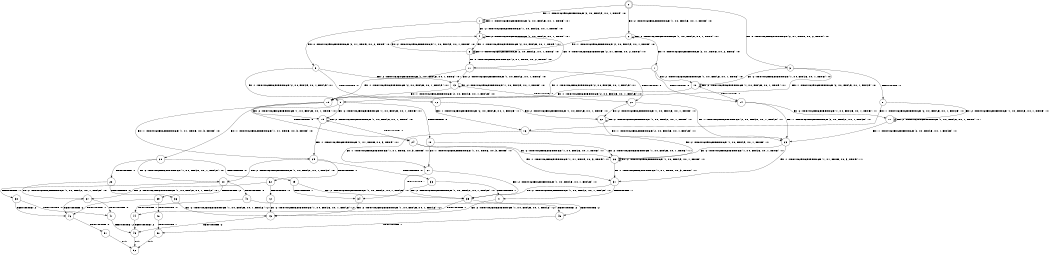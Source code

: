 digraph BCG {
size = "7, 10.5";
center = TRUE;
node [shape = circle];
0 [peripheries = 2];
0 -> 1 [label = "EX !1 !ATOMIC_EXCH_BRANCH (2, +0, FALSE, +0, 1, TRUE) !:0:"];
0 -> 2 [label = "EX !2 !ATOMIC_EXCH_BRANCH (1, +0, FALSE, +0, 1, TRUE) !:0:"];
0 -> 3 [label = "EX !0 !ATOMIC_EXCH_BRANCH (2, +1, TRUE, +0, 2, TRUE) !:0:"];
1 -> 4 [label = "EX !2 !ATOMIC_EXCH_BRANCH (1, +0, FALSE, +0, 1, TRUE) !:0:"];
1 -> 5 [label = "EX !0 !ATOMIC_EXCH_BRANCH (2, +1, TRUE, +0, 2, TRUE) !:0:"];
1 -> 1 [label = "EX !1 !ATOMIC_EXCH_BRANCH (2, +0, FALSE, +0, 1, TRUE) !:0:"];
2 -> 6 [label = "EX !1 !ATOMIC_EXCH_BRANCH (2, +0, FALSE, +0, 1, TRUE) !:0:"];
2 -> 7 [label = "EX !0 !ATOMIC_EXCH_BRANCH (2, +1, TRUE, +0, 2, TRUE) !:0:"];
2 -> 2 [label = "EX !2 !ATOMIC_EXCH_BRANCH (1, +0, FALSE, +0, 1, TRUE) !:0:"];
3 -> 8 [label = "TERMINATE !0"];
3 -> 9 [label = "EX !1 !ATOMIC_EXCH_BRANCH (2, +0, FALSE, +0, 1, FALSE) !:0:"];
3 -> 10 [label = "EX !2 !ATOMIC_EXCH_BRANCH (1, +0, FALSE, +0, 1, TRUE) !:0:"];
4 -> 11 [label = "EX !0 !ATOMIC_EXCH_BRANCH (2, +1, TRUE, +0, 2, TRUE) !:0:"];
4 -> 4 [label = "EX !2 !ATOMIC_EXCH_BRANCH (1, +0, FALSE, +0, 1, TRUE) !:0:"];
4 -> 6 [label = "EX !1 !ATOMIC_EXCH_BRANCH (2, +0, FALSE, +0, 1, TRUE) !:0:"];
5 -> 12 [label = "TERMINATE !0"];
5 -> 13 [label = "EX !2 !ATOMIC_EXCH_BRANCH (1, +0, FALSE, +0, 1, TRUE) !:0:"];
5 -> 9 [label = "EX !1 !ATOMIC_EXCH_BRANCH (2, +0, FALSE, +0, 1, FALSE) !:0:"];
6 -> 11 [label = "EX !0 !ATOMIC_EXCH_BRANCH (2, +1, TRUE, +0, 2, TRUE) !:0:"];
6 -> 4 [label = "EX !2 !ATOMIC_EXCH_BRANCH (1, +0, FALSE, +0, 1, TRUE) !:0:"];
6 -> 6 [label = "EX !1 !ATOMIC_EXCH_BRANCH (2, +0, FALSE, +0, 1, TRUE) !:0:"];
7 -> 14 [label = "TERMINATE !0"];
7 -> 15 [label = "EX !1 !ATOMIC_EXCH_BRANCH (2, +0, FALSE, +0, 1, FALSE) !:0:"];
7 -> 10 [label = "EX !2 !ATOMIC_EXCH_BRANCH (1, +0, FALSE, +0, 1, TRUE) !:0:"];
8 -> 16 [label = "EX !1 !ATOMIC_EXCH_BRANCH (2, +0, FALSE, +0, 1, FALSE) !:1:"];
8 -> 17 [label = "EX !2 !ATOMIC_EXCH_BRANCH (1, +0, FALSE, +0, 1, TRUE) !:1:"];
9 -> 18 [label = "TERMINATE !0"];
9 -> 19 [label = "EX !2 !ATOMIC_EXCH_BRANCH (1, +0, FALSE, +0, 1, TRUE) !:0:"];
9 -> 20 [label = "EX !1 !ATOMIC_EXCH_BRANCH (1, +1, TRUE, +0, 3, TRUE) !:0:"];
10 -> 14 [label = "TERMINATE !0"];
10 -> 15 [label = "EX !1 !ATOMIC_EXCH_BRANCH (2, +0, FALSE, +0, 1, FALSE) !:0:"];
10 -> 10 [label = "EX !2 !ATOMIC_EXCH_BRANCH (1, +0, FALSE, +0, 1, TRUE) !:0:"];
11 -> 21 [label = "TERMINATE !0"];
11 -> 13 [label = "EX !2 !ATOMIC_EXCH_BRANCH (1, +0, FALSE, +0, 1, TRUE) !:0:"];
11 -> 15 [label = "EX !1 !ATOMIC_EXCH_BRANCH (2, +0, FALSE, +0, 1, FALSE) !:0:"];
12 -> 22 [label = "EX !2 !ATOMIC_EXCH_BRANCH (1, +0, FALSE, +0, 1, TRUE) !:1:"];
12 -> 16 [label = "EX !1 !ATOMIC_EXCH_BRANCH (2, +0, FALSE, +0, 1, FALSE) !:1:"];
13 -> 21 [label = "TERMINATE !0"];
13 -> 13 [label = "EX !2 !ATOMIC_EXCH_BRANCH (1, +0, FALSE, +0, 1, TRUE) !:0:"];
13 -> 15 [label = "EX !1 !ATOMIC_EXCH_BRANCH (2, +0, FALSE, +0, 1, FALSE) !:0:"];
14 -> 23 [label = "EX !1 !ATOMIC_EXCH_BRANCH (2, +0, FALSE, +0, 1, FALSE) !:1:"];
14 -> 17 [label = "EX !2 !ATOMIC_EXCH_BRANCH (1, +0, FALSE, +0, 1, TRUE) !:1:"];
15 -> 24 [label = "TERMINATE !0"];
15 -> 19 [label = "EX !2 !ATOMIC_EXCH_BRANCH (1, +0, FALSE, +0, 1, TRUE) !:0:"];
15 -> 25 [label = "EX !1 !ATOMIC_EXCH_BRANCH (1, +1, TRUE, +0, 3, TRUE) !:0:"];
16 -> 26 [label = "EX !2 !ATOMIC_EXCH_BRANCH (1, +0, FALSE, +0, 1, TRUE) !:1:"];
16 -> 27 [label = "EX !1 !ATOMIC_EXCH_BRANCH (1, +1, TRUE, +0, 3, TRUE) !:1:"];
17 -> 23 [label = "EX !1 !ATOMIC_EXCH_BRANCH (2, +0, FALSE, +0, 1, FALSE) !:1:"];
17 -> 17 [label = "EX !2 !ATOMIC_EXCH_BRANCH (1, +0, FALSE, +0, 1, TRUE) !:1:"];
18 -> 26 [label = "EX !2 !ATOMIC_EXCH_BRANCH (1, +0, FALSE, +0, 1, TRUE) !:1:"];
18 -> 27 [label = "EX !1 !ATOMIC_EXCH_BRANCH (1, +1, TRUE, +0, 3, TRUE) !:1:"];
19 -> 24 [label = "TERMINATE !0"];
19 -> 19 [label = "EX !2 !ATOMIC_EXCH_BRANCH (1, +0, FALSE, +0, 1, TRUE) !:0:"];
19 -> 25 [label = "EX !1 !ATOMIC_EXCH_BRANCH (1, +1, TRUE, +0, 3, TRUE) !:0:"];
20 -> 28 [label = "TERMINATE !1"];
20 -> 29 [label = "TERMINATE !0"];
20 -> 30 [label = "EX !2 !ATOMIC_EXCH_BRANCH (1, +0, FALSE, +0, 1, FALSE) !:0:"];
21 -> 22 [label = "EX !2 !ATOMIC_EXCH_BRANCH (1, +0, FALSE, +0, 1, TRUE) !:1:"];
21 -> 23 [label = "EX !1 !ATOMIC_EXCH_BRANCH (2, +0, FALSE, +0, 1, FALSE) !:1:"];
22 -> 22 [label = "EX !2 !ATOMIC_EXCH_BRANCH (1, +0, FALSE, +0, 1, TRUE) !:1:"];
22 -> 23 [label = "EX !1 !ATOMIC_EXCH_BRANCH (2, +0, FALSE, +0, 1, FALSE) !:1:"];
23 -> 26 [label = "EX !2 !ATOMIC_EXCH_BRANCH (1, +0, FALSE, +0, 1, TRUE) !:1:"];
23 -> 31 [label = "EX !1 !ATOMIC_EXCH_BRANCH (1, +1, TRUE, +0, 3, TRUE) !:1:"];
24 -> 26 [label = "EX !2 !ATOMIC_EXCH_BRANCH (1, +0, FALSE, +0, 1, TRUE) !:1:"];
24 -> 31 [label = "EX !1 !ATOMIC_EXCH_BRANCH (1, +1, TRUE, +0, 3, TRUE) !:1:"];
25 -> 32 [label = "TERMINATE !1"];
25 -> 33 [label = "TERMINATE !0"];
25 -> 30 [label = "EX !2 !ATOMIC_EXCH_BRANCH (1, +0, FALSE, +0, 1, FALSE) !:0:"];
26 -> 26 [label = "EX !2 !ATOMIC_EXCH_BRANCH (1, +0, FALSE, +0, 1, TRUE) !:1:"];
26 -> 31 [label = "EX !1 !ATOMIC_EXCH_BRANCH (1, +1, TRUE, +0, 3, TRUE) !:1:"];
27 -> 34 [label = "TERMINATE !1"];
27 -> 35 [label = "EX !2 !ATOMIC_EXCH_BRANCH (1, +0, FALSE, +0, 1, FALSE) !:1:"];
28 -> 36 [label = "TERMINATE !0"];
28 -> 37 [label = "EX !2 !ATOMIC_EXCH_BRANCH (1, +0, FALSE, +0, 1, FALSE) !:0:"];
29 -> 34 [label = "TERMINATE !1"];
29 -> 35 [label = "EX !2 !ATOMIC_EXCH_BRANCH (1, +0, FALSE, +0, 1, FALSE) !:1:"];
30 -> 38 [label = "TERMINATE !1"];
30 -> 39 [label = "TERMINATE !2"];
30 -> 40 [label = "TERMINATE !0"];
31 -> 41 [label = "TERMINATE !1"];
31 -> 35 [label = "EX !2 !ATOMIC_EXCH_BRANCH (1, +0, FALSE, +0, 1, FALSE) !:1:"];
32 -> 42 [label = "TERMINATE !0"];
32 -> 37 [label = "EX !2 !ATOMIC_EXCH_BRANCH (1, +0, FALSE, +0, 1, FALSE) !:0:"];
33 -> 41 [label = "TERMINATE !1"];
33 -> 35 [label = "EX !2 !ATOMIC_EXCH_BRANCH (1, +0, FALSE, +0, 1, FALSE) !:1:"];
34 -> 43 [label = "EX !2 !ATOMIC_EXCH_BRANCH (1, +0, FALSE, +0, 1, FALSE) !:2:"];
35 -> 44 [label = "TERMINATE !1"];
35 -> 45 [label = "TERMINATE !2"];
36 -> 43 [label = "EX !2 !ATOMIC_EXCH_BRANCH (1, +0, FALSE, +0, 1, FALSE) !:2:"];
37 -> 46 [label = "TERMINATE !2"];
37 -> 47 [label = "TERMINATE !0"];
38 -> 46 [label = "TERMINATE !2"];
38 -> 47 [label = "TERMINATE !0"];
39 -> 46 [label = "TERMINATE !1"];
39 -> 48 [label = "TERMINATE !0"];
40 -> 44 [label = "TERMINATE !1"];
40 -> 45 [label = "TERMINATE !2"];
41 -> 43 [label = "EX !2 !ATOMIC_EXCH_BRANCH (1, +0, FALSE, +0, 1, FALSE) !:2:"];
42 -> 43 [label = "EX !2 !ATOMIC_EXCH_BRANCH (1, +0, FALSE, +0, 1, FALSE) !:2:"];
43 -> 49 [label = "TERMINATE !2"];
44 -> 49 [label = "TERMINATE !2"];
45 -> 50 [label = "TERMINATE !1"];
46 -> 51 [label = "TERMINATE !0"];
47 -> 49 [label = "TERMINATE !2"];
48 -> 50 [label = "TERMINATE !1"];
49 -> 52 [label = "exit"];
50 -> 52 [label = "exit"];
51 -> 52 [label = "exit"];
}
